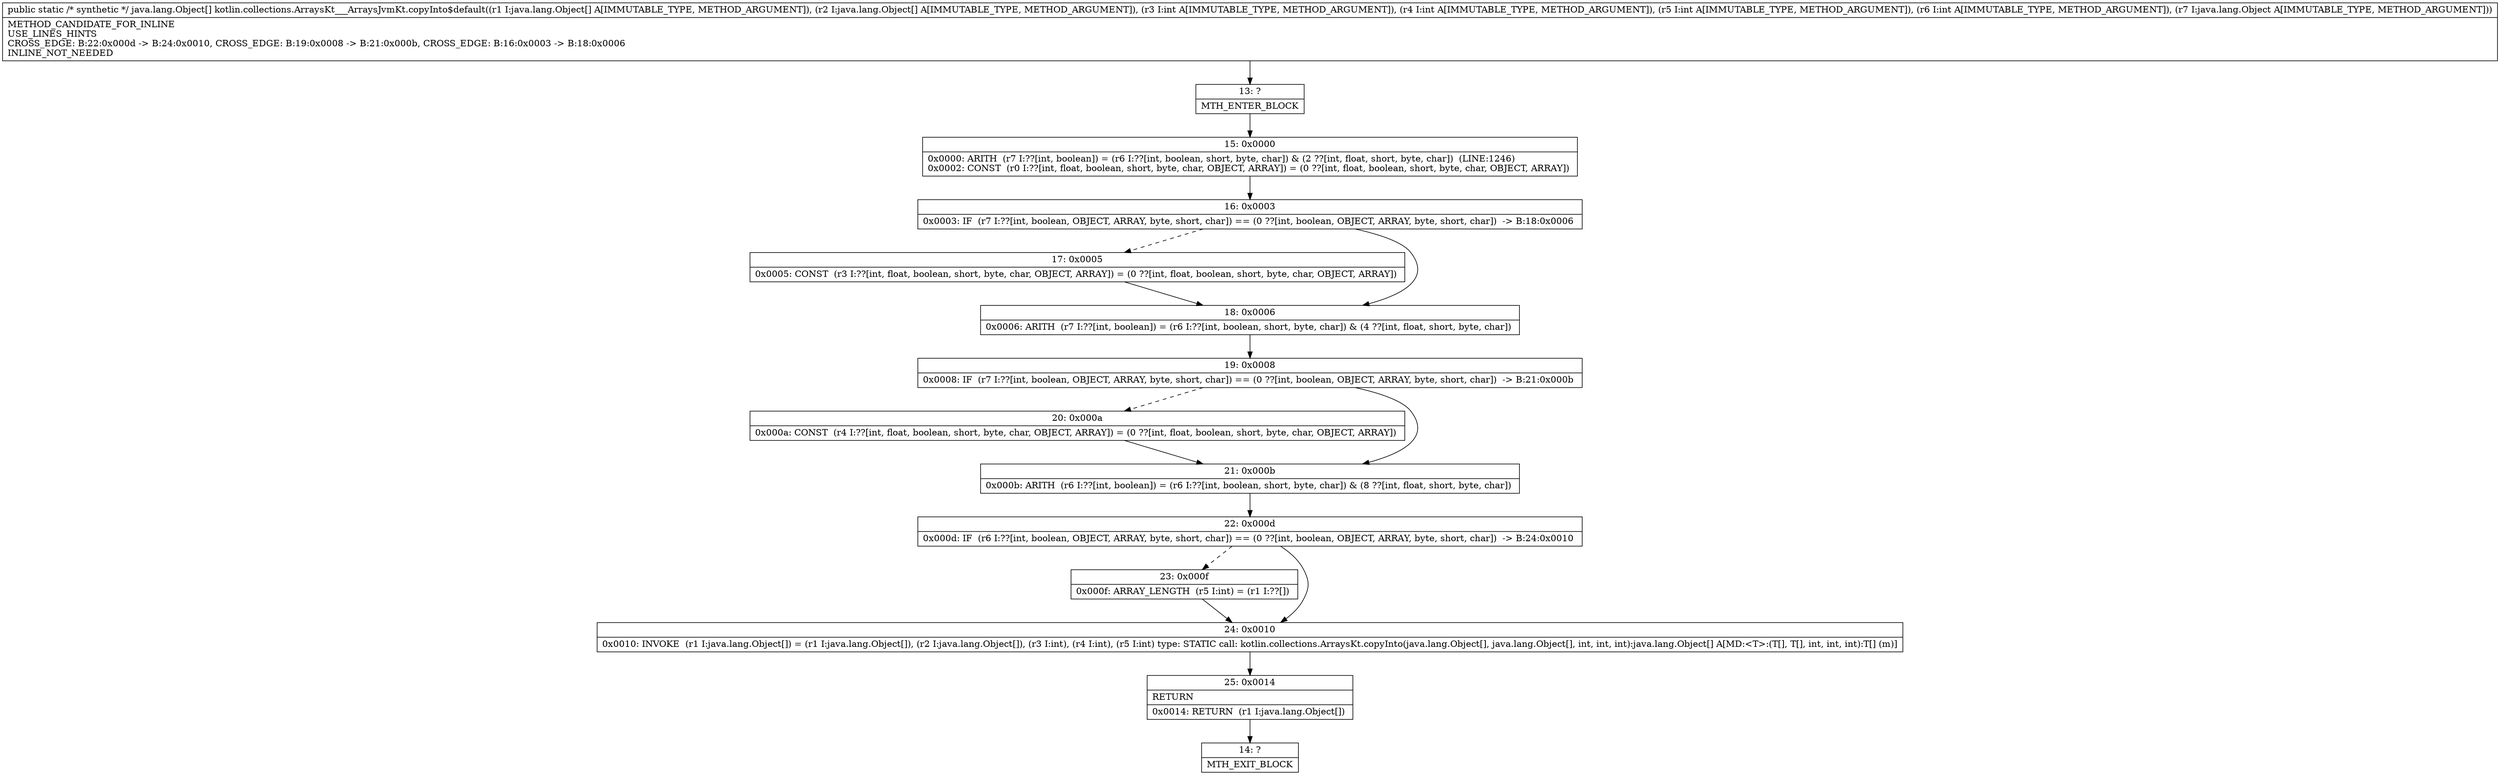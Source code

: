 digraph "CFG forkotlin.collections.ArraysKt___ArraysJvmKt.copyInto$default([Ljava\/lang\/Object;[Ljava\/lang\/Object;IIIILjava\/lang\/Object;)[Ljava\/lang\/Object;" {
Node_13 [shape=record,label="{13\:\ ?|MTH_ENTER_BLOCK\l}"];
Node_15 [shape=record,label="{15\:\ 0x0000|0x0000: ARITH  (r7 I:??[int, boolean]) = (r6 I:??[int, boolean, short, byte, char]) & (2 ??[int, float, short, byte, char])  (LINE:1246)\l0x0002: CONST  (r0 I:??[int, float, boolean, short, byte, char, OBJECT, ARRAY]) = (0 ??[int, float, boolean, short, byte, char, OBJECT, ARRAY]) \l}"];
Node_16 [shape=record,label="{16\:\ 0x0003|0x0003: IF  (r7 I:??[int, boolean, OBJECT, ARRAY, byte, short, char]) == (0 ??[int, boolean, OBJECT, ARRAY, byte, short, char])  \-\> B:18:0x0006 \l}"];
Node_17 [shape=record,label="{17\:\ 0x0005|0x0005: CONST  (r3 I:??[int, float, boolean, short, byte, char, OBJECT, ARRAY]) = (0 ??[int, float, boolean, short, byte, char, OBJECT, ARRAY]) \l}"];
Node_18 [shape=record,label="{18\:\ 0x0006|0x0006: ARITH  (r7 I:??[int, boolean]) = (r6 I:??[int, boolean, short, byte, char]) & (4 ??[int, float, short, byte, char]) \l}"];
Node_19 [shape=record,label="{19\:\ 0x0008|0x0008: IF  (r7 I:??[int, boolean, OBJECT, ARRAY, byte, short, char]) == (0 ??[int, boolean, OBJECT, ARRAY, byte, short, char])  \-\> B:21:0x000b \l}"];
Node_20 [shape=record,label="{20\:\ 0x000a|0x000a: CONST  (r4 I:??[int, float, boolean, short, byte, char, OBJECT, ARRAY]) = (0 ??[int, float, boolean, short, byte, char, OBJECT, ARRAY]) \l}"];
Node_21 [shape=record,label="{21\:\ 0x000b|0x000b: ARITH  (r6 I:??[int, boolean]) = (r6 I:??[int, boolean, short, byte, char]) & (8 ??[int, float, short, byte, char]) \l}"];
Node_22 [shape=record,label="{22\:\ 0x000d|0x000d: IF  (r6 I:??[int, boolean, OBJECT, ARRAY, byte, short, char]) == (0 ??[int, boolean, OBJECT, ARRAY, byte, short, char])  \-\> B:24:0x0010 \l}"];
Node_23 [shape=record,label="{23\:\ 0x000f|0x000f: ARRAY_LENGTH  (r5 I:int) = (r1 I:??[]) \l}"];
Node_24 [shape=record,label="{24\:\ 0x0010|0x0010: INVOKE  (r1 I:java.lang.Object[]) = (r1 I:java.lang.Object[]), (r2 I:java.lang.Object[]), (r3 I:int), (r4 I:int), (r5 I:int) type: STATIC call: kotlin.collections.ArraysKt.copyInto(java.lang.Object[], java.lang.Object[], int, int, int):java.lang.Object[] A[MD:\<T\>:(T[], T[], int, int, int):T[] (m)]\l}"];
Node_25 [shape=record,label="{25\:\ 0x0014|RETURN\l|0x0014: RETURN  (r1 I:java.lang.Object[]) \l}"];
Node_14 [shape=record,label="{14\:\ ?|MTH_EXIT_BLOCK\l}"];
MethodNode[shape=record,label="{public static \/* synthetic *\/ java.lang.Object[] kotlin.collections.ArraysKt___ArraysJvmKt.copyInto$default((r1 I:java.lang.Object[] A[IMMUTABLE_TYPE, METHOD_ARGUMENT]), (r2 I:java.lang.Object[] A[IMMUTABLE_TYPE, METHOD_ARGUMENT]), (r3 I:int A[IMMUTABLE_TYPE, METHOD_ARGUMENT]), (r4 I:int A[IMMUTABLE_TYPE, METHOD_ARGUMENT]), (r5 I:int A[IMMUTABLE_TYPE, METHOD_ARGUMENT]), (r6 I:int A[IMMUTABLE_TYPE, METHOD_ARGUMENT]), (r7 I:java.lang.Object A[IMMUTABLE_TYPE, METHOD_ARGUMENT]))  | METHOD_CANDIDATE_FOR_INLINE\lUSE_LINES_HINTS\lCROSS_EDGE: B:22:0x000d \-\> B:24:0x0010, CROSS_EDGE: B:19:0x0008 \-\> B:21:0x000b, CROSS_EDGE: B:16:0x0003 \-\> B:18:0x0006\lINLINE_NOT_NEEDED\l}"];
MethodNode -> Node_13;Node_13 -> Node_15;
Node_15 -> Node_16;
Node_16 -> Node_17[style=dashed];
Node_16 -> Node_18;
Node_17 -> Node_18;
Node_18 -> Node_19;
Node_19 -> Node_20[style=dashed];
Node_19 -> Node_21;
Node_20 -> Node_21;
Node_21 -> Node_22;
Node_22 -> Node_23[style=dashed];
Node_22 -> Node_24;
Node_23 -> Node_24;
Node_24 -> Node_25;
Node_25 -> Node_14;
}

